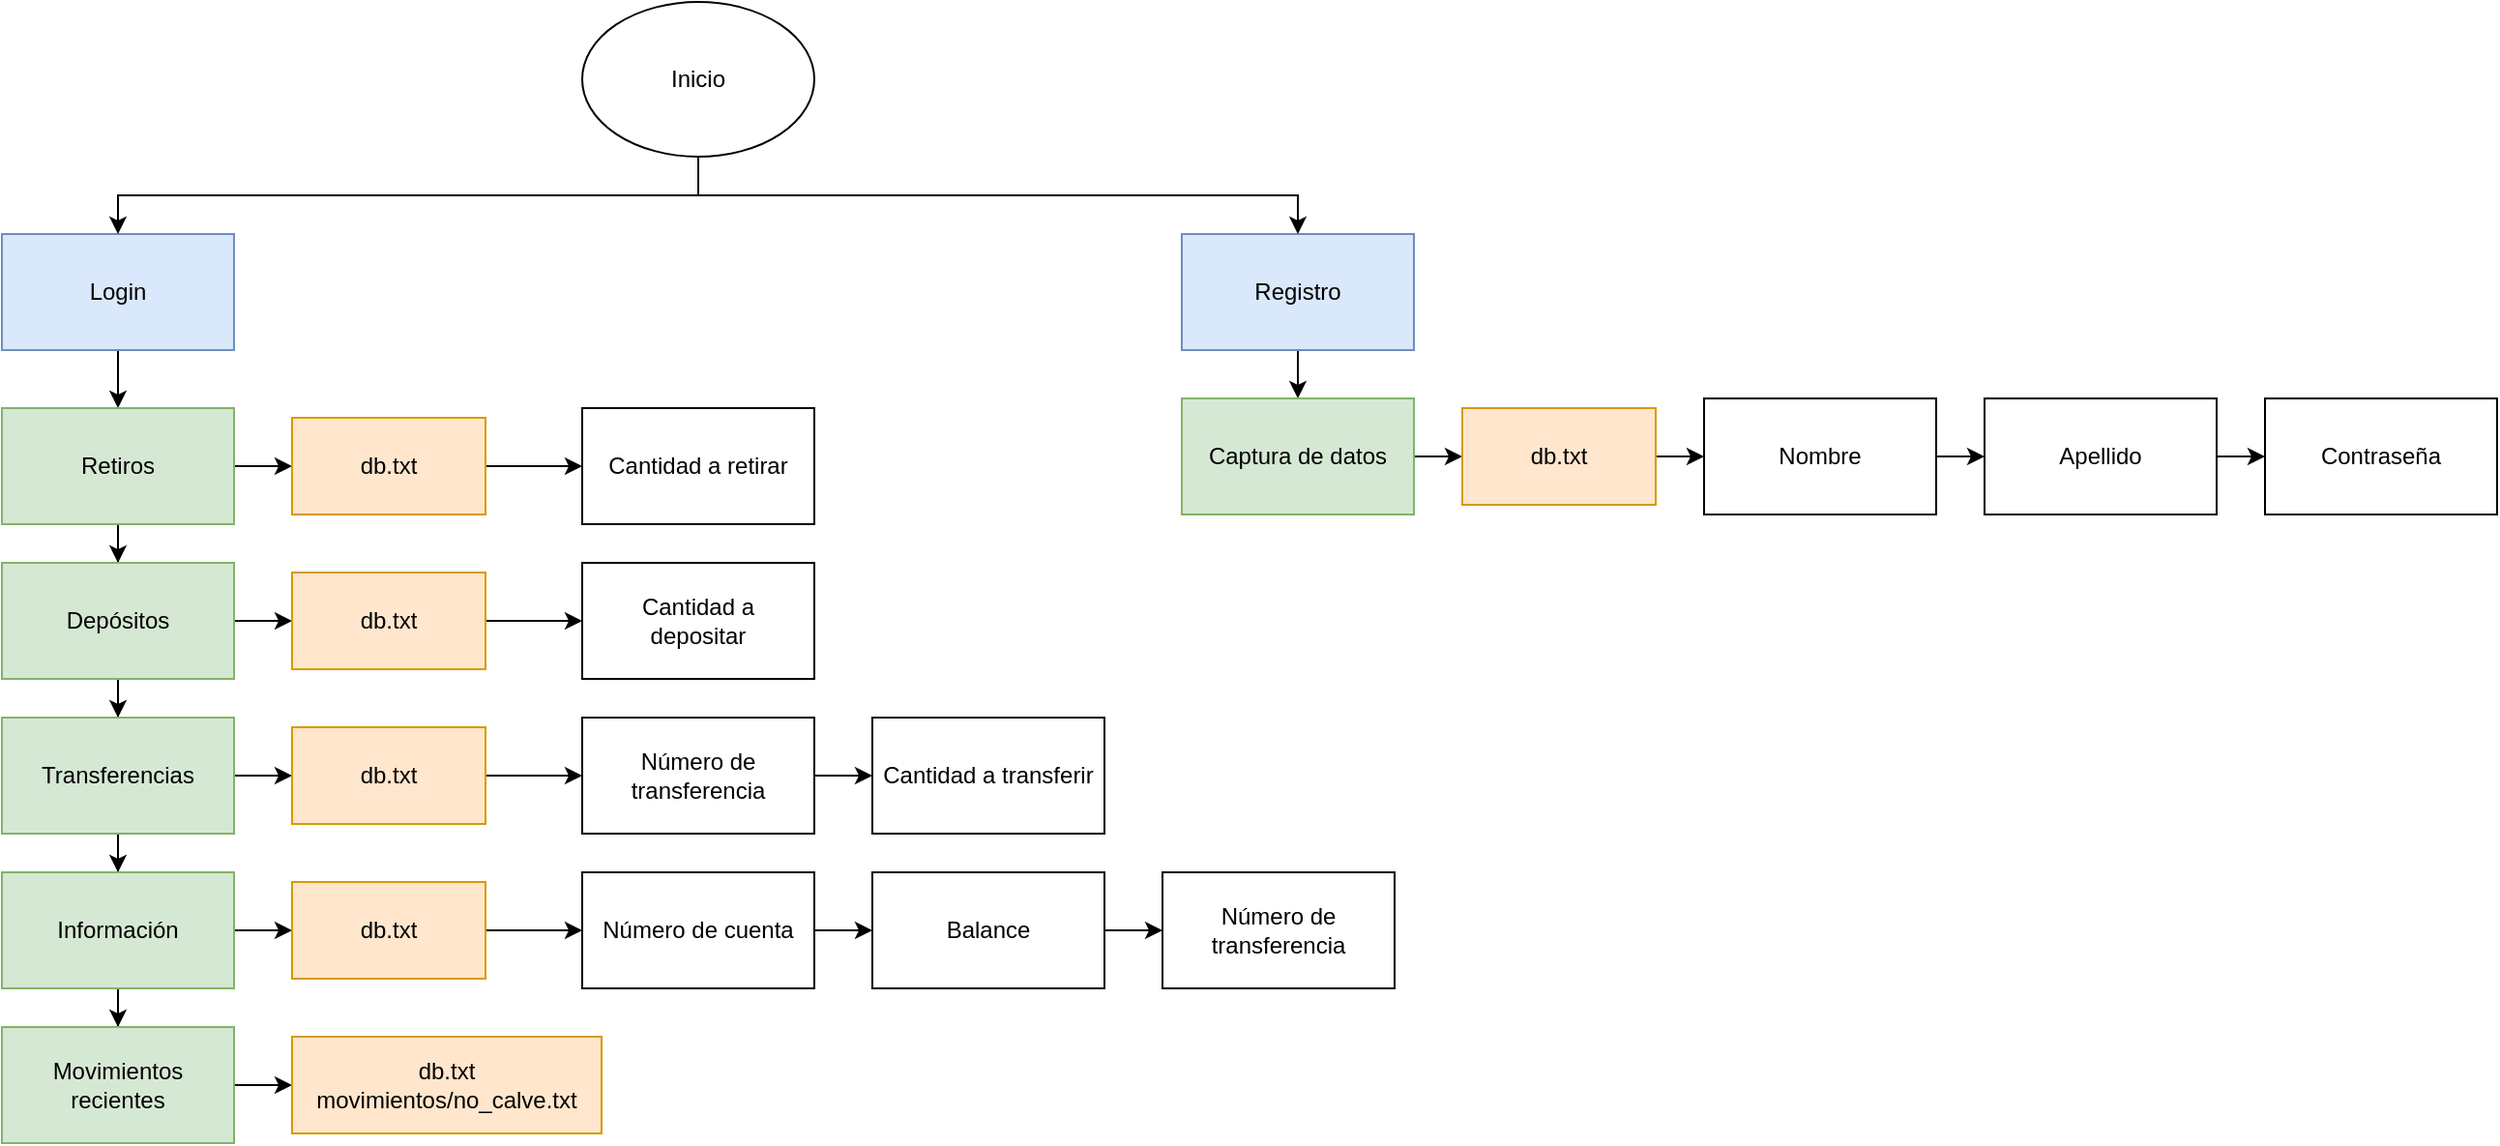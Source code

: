 <mxfile version="12.2.6" type="device" pages="1"><diagram id="vqQBqaMqeRxz_8mtVDEJ" name="Page-1"><mxGraphModel dx="1666" dy="2020" grid="1" gridSize="10" guides="1" tooltips="1" connect="1" arrows="1" fold="1" page="1" pageScale="1" pageWidth="850" pageHeight="1100" math="0" shadow="0"><root><mxCell id="0"/><mxCell id="1" parent="0"/><mxCell id="mZQCQMGbBL9DKOyzxeI3-50" value="" style="edgeStyle=orthogonalEdgeStyle;rounded=0;orthogonalLoop=1;jettySize=auto;html=1;" edge="1" parent="1" source="mZQCQMGbBL9DKOyzxeI3-1" target="mZQCQMGbBL9DKOyzxeI3-7"><mxGeometry relative="1" as="geometry"/></mxCell><mxCell id="mZQCQMGbBL9DKOyzxeI3-1" value="Login" style="rounded=0;whiteSpace=wrap;html=1;fillColor=#dae8fc;strokeColor=#6c8ebf;" vertex="1" parent="1"><mxGeometry x="40" y="90" width="120" height="60" as="geometry"/></mxCell><mxCell id="mZQCQMGbBL9DKOyzxeI3-49" value="" style="edgeStyle=orthogonalEdgeStyle;rounded=0;orthogonalLoop=1;jettySize=auto;html=1;" edge="1" parent="1" source="mZQCQMGbBL9DKOyzxeI3-2" target="mZQCQMGbBL9DKOyzxeI3-6"><mxGeometry relative="1" as="geometry"/></mxCell><mxCell id="mZQCQMGbBL9DKOyzxeI3-2" value="Registro" style="rounded=0;whiteSpace=wrap;html=1;fillColor=#dae8fc;strokeColor=#6c8ebf;" vertex="1" parent="1"><mxGeometry x="650" y="90" width="120" height="60" as="geometry"/></mxCell><mxCell id="mZQCQMGbBL9DKOyzxeI3-4" style="edgeStyle=orthogonalEdgeStyle;rounded=0;orthogonalLoop=1;jettySize=auto;html=1;exitX=0.5;exitY=1;exitDx=0;exitDy=0;entryX=0.5;entryY=0;entryDx=0;entryDy=0;" edge="1" parent="1" source="mZQCQMGbBL9DKOyzxeI3-3" target="mZQCQMGbBL9DKOyzxeI3-1"><mxGeometry relative="1" as="geometry"/></mxCell><mxCell id="mZQCQMGbBL9DKOyzxeI3-5" style="edgeStyle=orthogonalEdgeStyle;rounded=0;orthogonalLoop=1;jettySize=auto;html=1;exitX=0.5;exitY=1;exitDx=0;exitDy=0;entryX=0.5;entryY=0;entryDx=0;entryDy=0;" edge="1" parent="1" source="mZQCQMGbBL9DKOyzxeI3-3" target="mZQCQMGbBL9DKOyzxeI3-2"><mxGeometry relative="1" as="geometry"/></mxCell><mxCell id="mZQCQMGbBL9DKOyzxeI3-3" value="Inicio" style="ellipse;whiteSpace=wrap;html=1;" vertex="1" parent="1"><mxGeometry x="340" y="-30" width="120" height="80" as="geometry"/></mxCell><mxCell id="mZQCQMGbBL9DKOyzxeI3-45" value="" style="edgeStyle=orthogonalEdgeStyle;rounded=0;orthogonalLoop=1;jettySize=auto;html=1;" edge="1" parent="1" source="mZQCQMGbBL9DKOyzxeI3-6" target="mZQCQMGbBL9DKOyzxeI3-29"><mxGeometry relative="1" as="geometry"/></mxCell><mxCell id="mZQCQMGbBL9DKOyzxeI3-6" value="Captura de datos" style="rounded=0;whiteSpace=wrap;html=1;fillColor=#d5e8d4;strokeColor=#82b366;" vertex="1" parent="1"><mxGeometry x="650" y="175" width="120" height="60" as="geometry"/></mxCell><mxCell id="mZQCQMGbBL9DKOyzxeI3-32" value="" style="edgeStyle=orthogonalEdgeStyle;rounded=0;orthogonalLoop=1;jettySize=auto;html=1;" edge="1" parent="1" source="mZQCQMGbBL9DKOyzxeI3-7" target="mZQCQMGbBL9DKOyzxeI3-17"><mxGeometry relative="1" as="geometry"/></mxCell><mxCell id="mZQCQMGbBL9DKOyzxeI3-51" value="" style="edgeStyle=orthogonalEdgeStyle;rounded=0;orthogonalLoop=1;jettySize=auto;html=1;" edge="1" parent="1" source="mZQCQMGbBL9DKOyzxeI3-7" target="mZQCQMGbBL9DKOyzxeI3-8"><mxGeometry relative="1" as="geometry"/></mxCell><mxCell id="mZQCQMGbBL9DKOyzxeI3-7" value="Retiros" style="rounded=0;whiteSpace=wrap;html=1;fillColor=#d5e8d4;strokeColor=#82b366;" vertex="1" parent="1"><mxGeometry x="40" y="180" width="120" height="60" as="geometry"/></mxCell><mxCell id="mZQCQMGbBL9DKOyzxeI3-34" value="" style="edgeStyle=orthogonalEdgeStyle;rounded=0;orthogonalLoop=1;jettySize=auto;html=1;" edge="1" parent="1" source="mZQCQMGbBL9DKOyzxeI3-8" target="mZQCQMGbBL9DKOyzxeI3-12"><mxGeometry relative="1" as="geometry"/></mxCell><mxCell id="mZQCQMGbBL9DKOyzxeI3-52" value="" style="edgeStyle=orthogonalEdgeStyle;rounded=0;orthogonalLoop=1;jettySize=auto;html=1;" edge="1" parent="1" source="mZQCQMGbBL9DKOyzxeI3-8" target="mZQCQMGbBL9DKOyzxeI3-9"><mxGeometry relative="1" as="geometry"/></mxCell><mxCell id="mZQCQMGbBL9DKOyzxeI3-8" value="Depósitos" style="rounded=0;whiteSpace=wrap;html=1;fillColor=#d5e8d4;strokeColor=#82b366;" vertex="1" parent="1"><mxGeometry x="40" y="260" width="120" height="60" as="geometry"/></mxCell><mxCell id="mZQCQMGbBL9DKOyzxeI3-36" value="" style="edgeStyle=orthogonalEdgeStyle;rounded=0;orthogonalLoop=1;jettySize=auto;html=1;" edge="1" parent="1" source="mZQCQMGbBL9DKOyzxeI3-9" target="mZQCQMGbBL9DKOyzxeI3-15"><mxGeometry relative="1" as="geometry"/></mxCell><mxCell id="mZQCQMGbBL9DKOyzxeI3-53" value="" style="edgeStyle=orthogonalEdgeStyle;rounded=0;orthogonalLoop=1;jettySize=auto;html=1;" edge="1" parent="1" source="mZQCQMGbBL9DKOyzxeI3-9" target="mZQCQMGbBL9DKOyzxeI3-10"><mxGeometry relative="1" as="geometry"/></mxCell><mxCell id="mZQCQMGbBL9DKOyzxeI3-9" value="Transferencias" style="rounded=0;whiteSpace=wrap;html=1;fillColor=#d5e8d4;strokeColor=#82b366;" vertex="1" parent="1"><mxGeometry x="40" y="340" width="120" height="60" as="geometry"/></mxCell><mxCell id="mZQCQMGbBL9DKOyzxeI3-38" value="" style="edgeStyle=orthogonalEdgeStyle;rounded=0;orthogonalLoop=1;jettySize=auto;html=1;" edge="1" parent="1" source="mZQCQMGbBL9DKOyzxeI3-10" target="mZQCQMGbBL9DKOyzxeI3-16"><mxGeometry relative="1" as="geometry"/></mxCell><mxCell id="mZQCQMGbBL9DKOyzxeI3-54" value="" style="edgeStyle=orthogonalEdgeStyle;rounded=0;orthogonalLoop=1;jettySize=auto;html=1;" edge="1" parent="1" source="mZQCQMGbBL9DKOyzxeI3-10" target="mZQCQMGbBL9DKOyzxeI3-11"><mxGeometry relative="1" as="geometry"/></mxCell><mxCell id="mZQCQMGbBL9DKOyzxeI3-10" value="Información" style="rounded=0;whiteSpace=wrap;html=1;fillColor=#d5e8d4;strokeColor=#82b366;" vertex="1" parent="1"><mxGeometry x="40" y="420" width="120" height="60" as="geometry"/></mxCell><mxCell id="mZQCQMGbBL9DKOyzxeI3-44" value="" style="edgeStyle=orthogonalEdgeStyle;rounded=0;orthogonalLoop=1;jettySize=auto;html=1;" edge="1" parent="1" source="mZQCQMGbBL9DKOyzxeI3-11" target="mZQCQMGbBL9DKOyzxeI3-18"><mxGeometry relative="1" as="geometry"/></mxCell><mxCell id="mZQCQMGbBL9DKOyzxeI3-11" value="Movimientos recientes" style="rounded=0;whiteSpace=wrap;html=1;fillColor=#d5e8d4;strokeColor=#82b366;" vertex="1" parent="1"><mxGeometry x="40" y="500" width="120" height="60" as="geometry"/></mxCell><mxCell id="mZQCQMGbBL9DKOyzxeI3-35" value="" style="edgeStyle=orthogonalEdgeStyle;rounded=0;orthogonalLoop=1;jettySize=auto;html=1;" edge="1" parent="1" source="mZQCQMGbBL9DKOyzxeI3-12" target="mZQCQMGbBL9DKOyzxeI3-20"><mxGeometry relative="1" as="geometry"/></mxCell><mxCell id="mZQCQMGbBL9DKOyzxeI3-12" value="db.txt" style="rounded=0;whiteSpace=wrap;html=1;fillColor=#ffe6cc;strokeColor=#d79b00;" vertex="1" parent="1"><mxGeometry x="190" y="265" width="100" height="50" as="geometry"/></mxCell><mxCell id="mZQCQMGbBL9DKOyzxeI3-37" value="" style="edgeStyle=orthogonalEdgeStyle;rounded=0;orthogonalLoop=1;jettySize=auto;html=1;" edge="1" parent="1" source="mZQCQMGbBL9DKOyzxeI3-15" target="mZQCQMGbBL9DKOyzxeI3-21"><mxGeometry relative="1" as="geometry"/></mxCell><mxCell id="mZQCQMGbBL9DKOyzxeI3-15" value="db.txt" style="rounded=0;whiteSpace=wrap;html=1;fillColor=#ffe6cc;strokeColor=#d79b00;" vertex="1" parent="1"><mxGeometry x="190" y="345" width="100" height="50" as="geometry"/></mxCell><mxCell id="mZQCQMGbBL9DKOyzxeI3-39" value="" style="edgeStyle=orthogonalEdgeStyle;rounded=0;orthogonalLoop=1;jettySize=auto;html=1;" edge="1" parent="1" source="mZQCQMGbBL9DKOyzxeI3-16" target="mZQCQMGbBL9DKOyzxeI3-23"><mxGeometry relative="1" as="geometry"/></mxCell><mxCell id="mZQCQMGbBL9DKOyzxeI3-16" value="db.txt" style="rounded=0;whiteSpace=wrap;html=1;fillColor=#ffe6cc;strokeColor=#d79b00;" vertex="1" parent="1"><mxGeometry x="190" y="425" width="100" height="50" as="geometry"/></mxCell><mxCell id="mZQCQMGbBL9DKOyzxeI3-33" value="" style="edgeStyle=orthogonalEdgeStyle;rounded=0;orthogonalLoop=1;jettySize=auto;html=1;" edge="1" parent="1" source="mZQCQMGbBL9DKOyzxeI3-17" target="mZQCQMGbBL9DKOyzxeI3-19"><mxGeometry relative="1" as="geometry"/></mxCell><mxCell id="mZQCQMGbBL9DKOyzxeI3-17" value="db.txt" style="rounded=0;whiteSpace=wrap;html=1;fillColor=#ffe6cc;strokeColor=#d79b00;" vertex="1" parent="1"><mxGeometry x="190" y="185" width="100" height="50" as="geometry"/></mxCell><mxCell id="mZQCQMGbBL9DKOyzxeI3-18" value="&lt;div&gt;db.txt&lt;/div&gt;&lt;div&gt;movimientos/no_calve.txt&lt;br&gt;&lt;/div&gt;" style="rounded=0;whiteSpace=wrap;html=1;fillColor=#ffe6cc;strokeColor=#d79b00;" vertex="1" parent="1"><mxGeometry x="190" y="505" width="160" height="50" as="geometry"/></mxCell><mxCell id="mZQCQMGbBL9DKOyzxeI3-19" value="Cantidad a retirar" style="rounded=0;whiteSpace=wrap;html=1;" vertex="1" parent="1"><mxGeometry x="340" y="180" width="120" height="60" as="geometry"/></mxCell><mxCell id="mZQCQMGbBL9DKOyzxeI3-20" value="&lt;div&gt;Cantidad a&lt;br&gt;&lt;/div&gt;&lt;div&gt;depositar&lt;/div&gt;" style="rounded=0;whiteSpace=wrap;html=1;" vertex="1" parent="1"><mxGeometry x="340" y="260" width="120" height="60" as="geometry"/></mxCell><mxCell id="mZQCQMGbBL9DKOyzxeI3-41" value="" style="edgeStyle=orthogonalEdgeStyle;rounded=0;orthogonalLoop=1;jettySize=auto;html=1;" edge="1" parent="1" source="mZQCQMGbBL9DKOyzxeI3-21" target="mZQCQMGbBL9DKOyzxeI3-22"><mxGeometry relative="1" as="geometry"/></mxCell><mxCell id="mZQCQMGbBL9DKOyzxeI3-21" value="&lt;div&gt;Número de&lt;/div&gt;&lt;div&gt;transferencia&lt;br&gt;&lt;/div&gt;" style="rounded=0;whiteSpace=wrap;html=1;" vertex="1" parent="1"><mxGeometry x="340" y="340" width="120" height="60" as="geometry"/></mxCell><mxCell id="mZQCQMGbBL9DKOyzxeI3-22" value="Cantidad a transferir" style="rounded=0;whiteSpace=wrap;html=1;" vertex="1" parent="1"><mxGeometry x="490" y="340" width="120" height="60" as="geometry"/></mxCell><mxCell id="mZQCQMGbBL9DKOyzxeI3-42" value="" style="edgeStyle=orthogonalEdgeStyle;rounded=0;orthogonalLoop=1;jettySize=auto;html=1;" edge="1" parent="1" source="mZQCQMGbBL9DKOyzxeI3-23" target="mZQCQMGbBL9DKOyzxeI3-24"><mxGeometry relative="1" as="geometry"/></mxCell><mxCell id="mZQCQMGbBL9DKOyzxeI3-23" value="Número de cuenta" style="rounded=0;whiteSpace=wrap;html=1;" vertex="1" parent="1"><mxGeometry x="340" y="420" width="120" height="60" as="geometry"/></mxCell><mxCell id="mZQCQMGbBL9DKOyzxeI3-43" value="" style="edgeStyle=orthogonalEdgeStyle;rounded=0;orthogonalLoop=1;jettySize=auto;html=1;" edge="1" parent="1" source="mZQCQMGbBL9DKOyzxeI3-24" target="mZQCQMGbBL9DKOyzxeI3-25"><mxGeometry relative="1" as="geometry"/></mxCell><mxCell id="mZQCQMGbBL9DKOyzxeI3-24" value="Balance" style="rounded=0;whiteSpace=wrap;html=1;" vertex="1" parent="1"><mxGeometry x="490" y="420" width="120" height="60" as="geometry"/></mxCell><mxCell id="mZQCQMGbBL9DKOyzxeI3-25" value="&lt;div&gt;Número de&lt;/div&gt;&lt;div&gt;transferencia&lt;/div&gt;" style="rounded=0;whiteSpace=wrap;html=1;" vertex="1" parent="1"><mxGeometry x="640" y="420" width="120" height="60" as="geometry"/></mxCell><mxCell id="mZQCQMGbBL9DKOyzxeI3-47" value="" style="edgeStyle=orthogonalEdgeStyle;rounded=0;orthogonalLoop=1;jettySize=auto;html=1;" edge="1" parent="1" source="mZQCQMGbBL9DKOyzxeI3-26" target="mZQCQMGbBL9DKOyzxeI3-27"><mxGeometry relative="1" as="geometry"/></mxCell><mxCell id="mZQCQMGbBL9DKOyzxeI3-26" value="Nombre" style="rounded=0;whiteSpace=wrap;html=1;" vertex="1" parent="1"><mxGeometry x="920" y="175" width="120" height="60" as="geometry"/></mxCell><mxCell id="mZQCQMGbBL9DKOyzxeI3-48" value="" style="edgeStyle=orthogonalEdgeStyle;rounded=0;orthogonalLoop=1;jettySize=auto;html=1;" edge="1" parent="1" source="mZQCQMGbBL9DKOyzxeI3-27" target="mZQCQMGbBL9DKOyzxeI3-28"><mxGeometry relative="1" as="geometry"/></mxCell><mxCell id="mZQCQMGbBL9DKOyzxeI3-27" value="Apellido" style="rounded=0;whiteSpace=wrap;html=1;" vertex="1" parent="1"><mxGeometry x="1065" y="175" width="120" height="60" as="geometry"/></mxCell><mxCell id="mZQCQMGbBL9DKOyzxeI3-28" value="Contraseña" style="rounded=0;whiteSpace=wrap;html=1;" vertex="1" parent="1"><mxGeometry x="1210" y="175" width="120" height="60" as="geometry"/></mxCell><mxCell id="mZQCQMGbBL9DKOyzxeI3-46" value="" style="edgeStyle=orthogonalEdgeStyle;rounded=0;orthogonalLoop=1;jettySize=auto;html=1;" edge="1" parent="1" source="mZQCQMGbBL9DKOyzxeI3-29" target="mZQCQMGbBL9DKOyzxeI3-26"><mxGeometry relative="1" as="geometry"/></mxCell><mxCell id="mZQCQMGbBL9DKOyzxeI3-29" value="db.txt" style="rounded=0;whiteSpace=wrap;html=1;fillColor=#ffe6cc;strokeColor=#d79b00;" vertex="1" parent="1"><mxGeometry x="795" y="180" width="100" height="50" as="geometry"/></mxCell></root></mxGraphModel></diagram></mxfile>